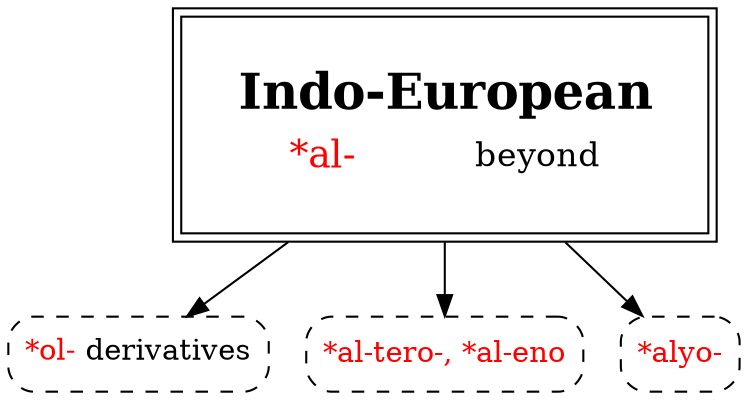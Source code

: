 strict digraph {
/* sources: AHD */
node [shape=none]

al [label=<<table border="0"><tr><td colspan="2"><font point-size="24"><b>Indo-European</b></font></td></tr><tr><td><font point-size="18" color="red">*al-</font></td><td><font point-size="16">beyond</font></td></tr></table>> tooltip="Indo-European \"*al-\" beyond" shape=box peripheries=2 margin=.3]

ol [label=<<font color="red">*ol- </font>derivatives> shape=box style="dashed,rounded" URL="al-beyond1.svg" tooltip="*ol derivatives"]
altero [label=<<font color="red">*al-tero-, *al-eno</font>> shape=box style="dashed,rounded" URL="al-beyond2.svg" tooltip="*al-tero-, *al-eno-"]
alyo [label=<<font color="red">*alyo-</font>> shape=box style="dashed,rounded" URL="al-beyond3.svg" tooltip="*alyo-"]

al -> { ol altero alyo }

}
